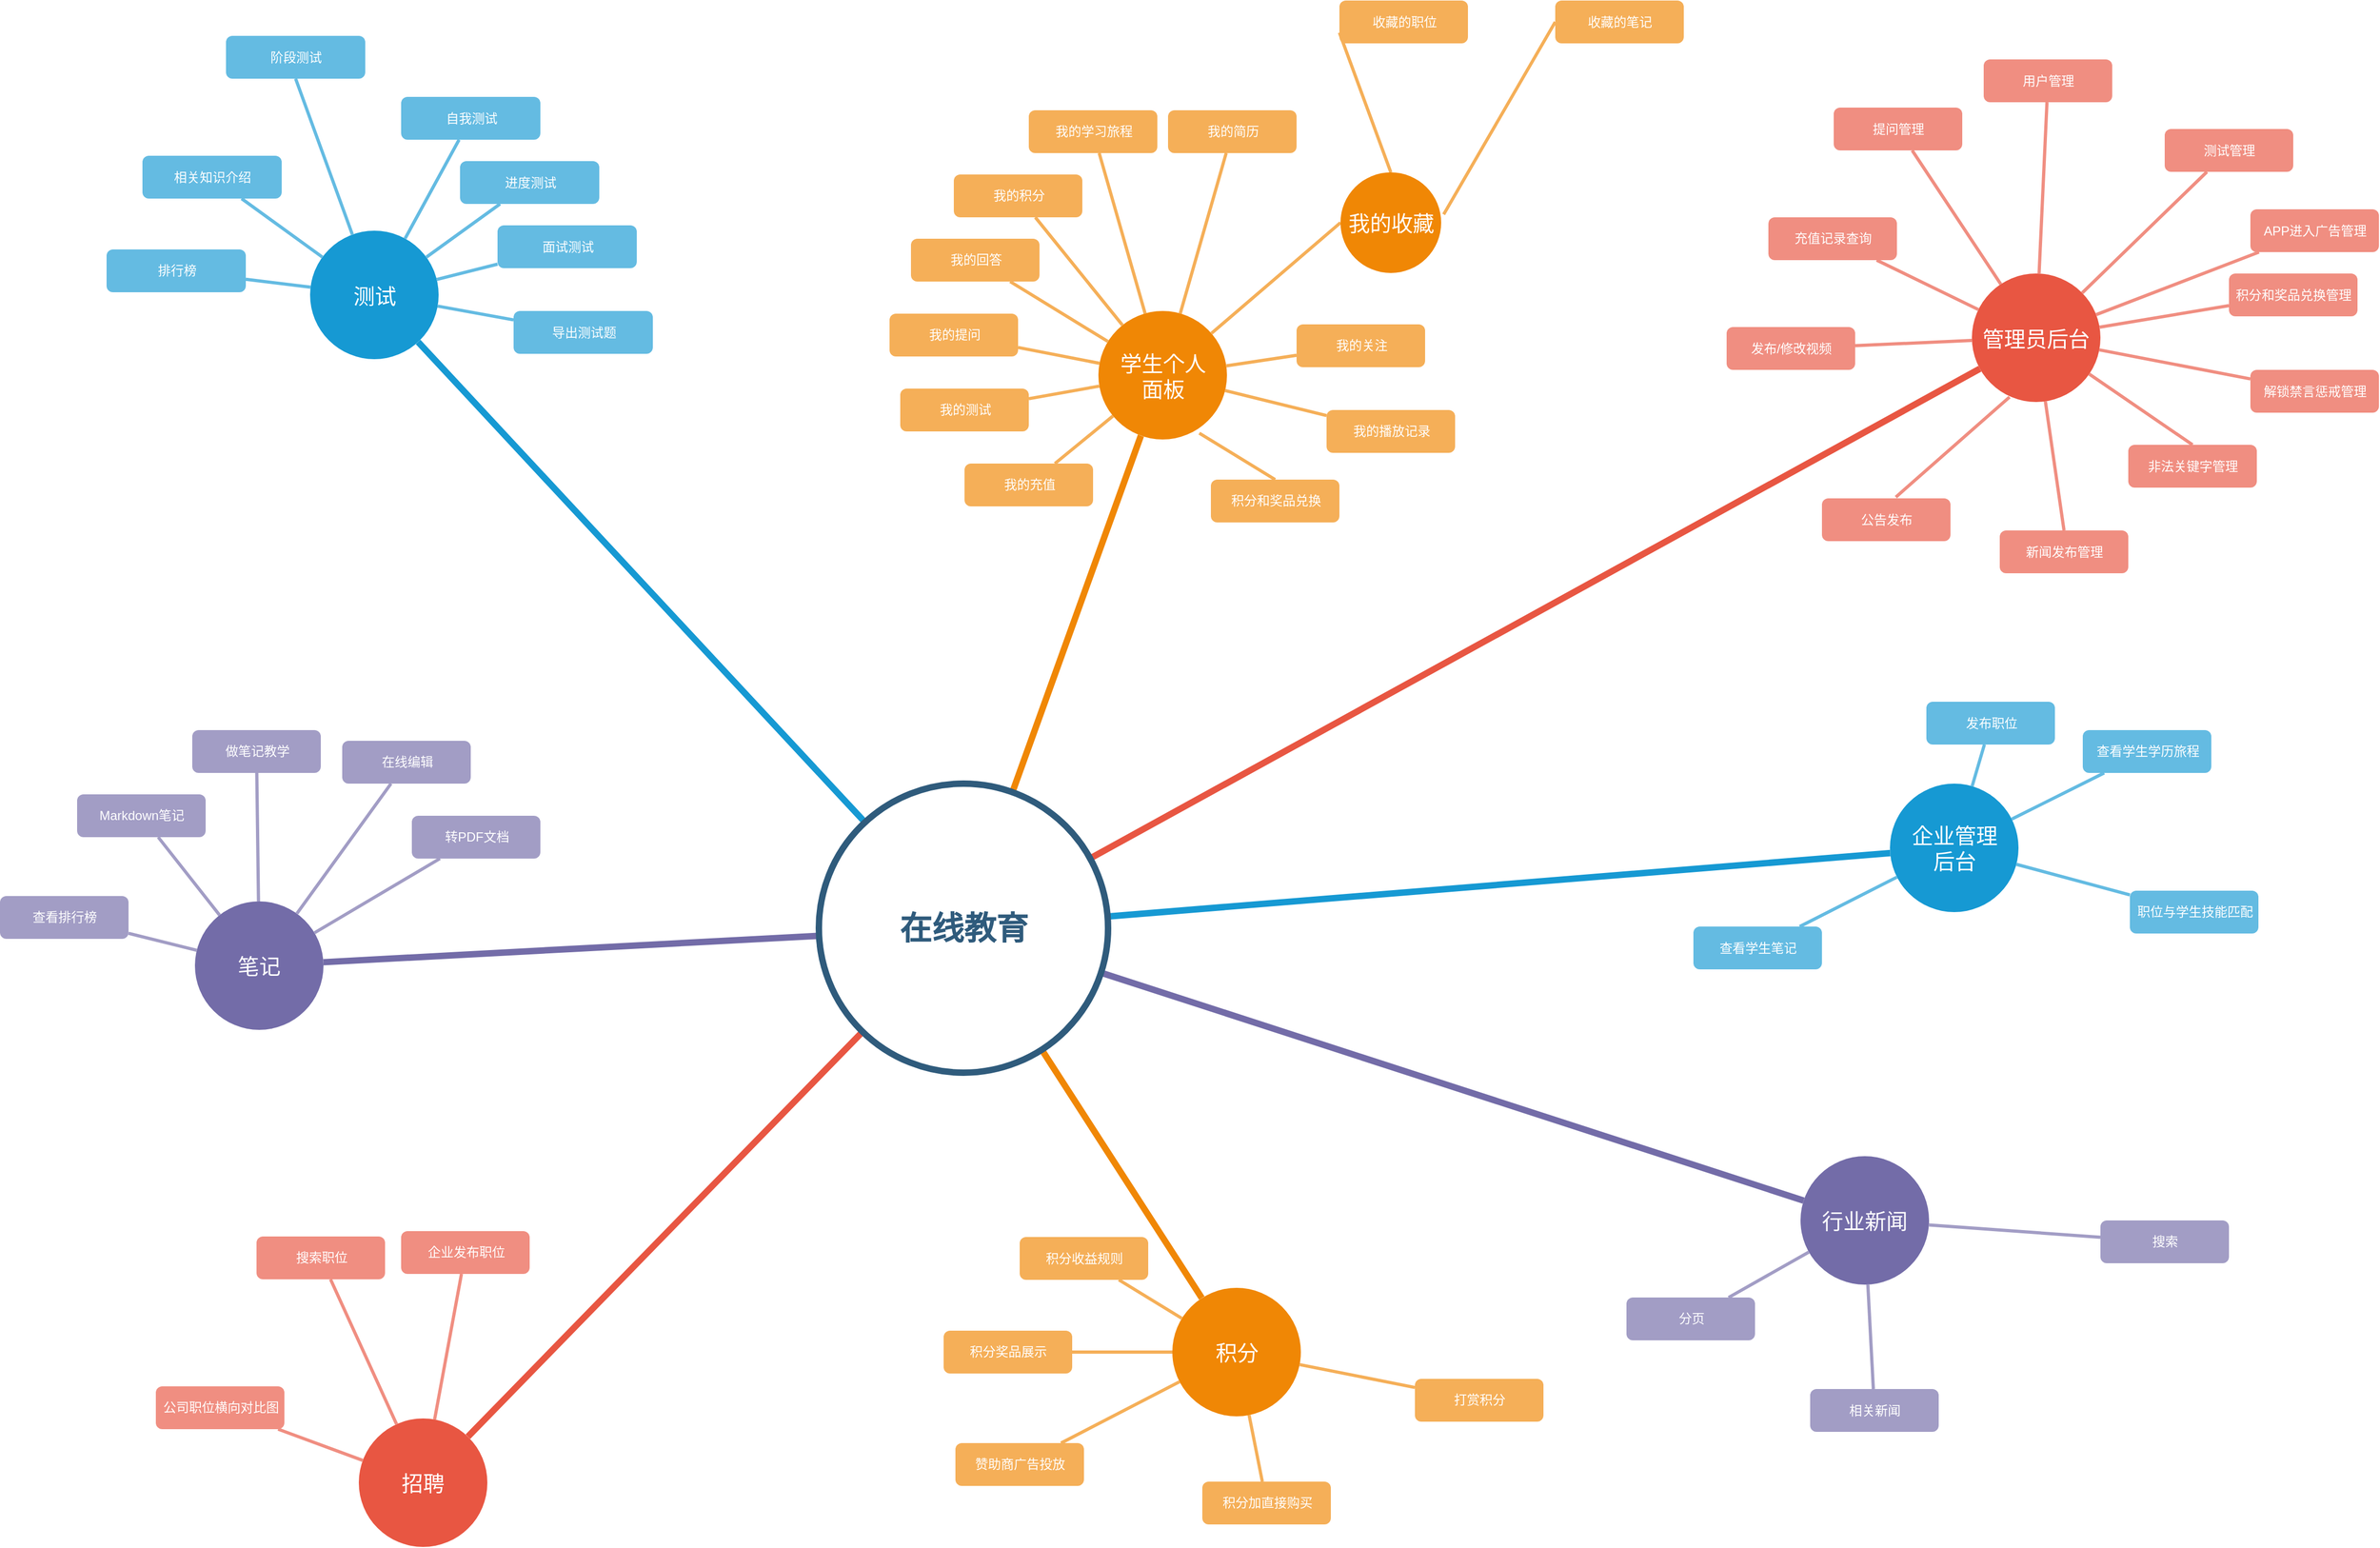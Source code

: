 <mxfile version="12.1.8" type="github" pages="1">
  <diagram id="6a731a19-8d31-9384-78a2-239565b7b9f0" name="Page-1">
    <mxGraphModel dx="2524" dy="2048" grid="1" gridSize="10" guides="1" tooltips="1" connect="1" arrows="1" fold="1" page="1" pageScale="1" pageWidth="1169" pageHeight="827" background="#ffffff" math="0" shadow="0">
      <root>
        <mxCell id="0"/>
        <mxCell id="1" parent="0"/>
        <mxCell id="1350" value="测试" style="ellipse;whiteSpace=wrap;html=1;shadow=0;fontFamily=Helvetica;fontSize=20;fontColor=#FFFFFF;align=center;strokeWidth=3;fillColor=#1699D3;strokeColor=none;" parent="1" vertex="1">
          <mxGeometry x="358.5" y="321.5" width="120" height="120" as="geometry"/>
        </mxCell>
        <mxCell id="1351" value="学生个人&lt;br&gt;面板" style="ellipse;whiteSpace=wrap;html=1;shadow=0;fontFamily=Helvetica;fontSize=20;fontColor=#FFFFFF;align=center;strokeWidth=3;fillColor=#F08705;strokeColor=none;gradientColor=none;" parent="1" vertex="1">
          <mxGeometry x="1094.5" y="396.5" width="120" height="120" as="geometry"/>
        </mxCell>
        <mxCell id="1352" value="管理员后台" style="ellipse;whiteSpace=wrap;html=1;shadow=0;fontFamily=Helvetica;fontSize=20;fontColor=#FFFFFF;align=center;strokeWidth=3;fillColor=#E85642;strokeColor=none;" parent="1" vertex="1">
          <mxGeometry x="1910" y="361.5" width="120" height="120" as="geometry"/>
        </mxCell>
        <mxCell id="1353" value="企业管理&lt;br&gt;后台" style="ellipse;whiteSpace=wrap;html=1;shadow=0;fontFamily=Helvetica;fontSize=20;fontColor=#FFFFFF;align=center;strokeWidth=3;fillColor=#1699D3;strokeColor=none;" parent="1" vertex="1">
          <mxGeometry x="1833.5" y="838" width="120" height="120" as="geometry"/>
        </mxCell>
        <mxCell id="1354" value="行业新闻" style="ellipse;whiteSpace=wrap;html=1;shadow=0;fontFamily=Helvetica;fontSize=20;fontColor=#FFFFFF;align=center;strokeWidth=3;fillColor=#736ca8;strokeColor=none;" parent="1" vertex="1">
          <mxGeometry x="1750" y="1186" width="120" height="120" as="geometry"/>
        </mxCell>
        <mxCell id="1355" value="积分" style="ellipse;whiteSpace=wrap;html=1;shadow=0;fontFamily=Helvetica;fontSize=20;fontColor=#FFFFFF;align=center;strokeWidth=3;fillColor=#F08705;strokeColor=none;" parent="1" vertex="1">
          <mxGeometry x="1163.5" y="1309" width="120" height="120" as="geometry"/>
        </mxCell>
        <mxCell id="1356" value="招聘" style="ellipse;whiteSpace=wrap;html=1;shadow=0;fontFamily=Helvetica;fontSize=20;fontColor=#FFFFFF;align=center;strokeWidth=3;fillColor=#E85642;strokeColor=none;" parent="1" vertex="1">
          <mxGeometry x="404" y="1431" width="120" height="120" as="geometry"/>
        </mxCell>
        <mxCell id="1357" value="我的充值" style="rounded=1;fillColor=#f5af58;strokeColor=none;strokeWidth=3;shadow=0;html=1;fontColor=#FFFFFF;" parent="1" vertex="1">
          <mxGeometry x="969.5" y="539" width="120" height="40" as="geometry"/>
        </mxCell>
        <mxCell id="1359" style="endArrow=none;strokeWidth=6;strokeColor=#1699D3;html=1;" parent="1" source="1515" target="1350" edge="1">
          <mxGeometry relative="1" as="geometry"/>
        </mxCell>
        <mxCell id="1360" style="endArrow=none;strokeWidth=6;strokeColor=#f08705;html=1;" parent="1" source="1515" target="1351" edge="1">
          <mxGeometry relative="1" as="geometry"/>
        </mxCell>
        <mxCell id="1361" style="endArrow=none;strokeWidth=6;strokeColor=#E85642;html=1;" parent="1" source="1515" target="1352" edge="1">
          <mxGeometry relative="1" as="geometry"/>
        </mxCell>
        <mxCell id="1362" style="endArrow=none;strokeWidth=6;strokeColor=#1699D3;html=1;" parent="1" source="1515" target="1353" edge="1">
          <mxGeometry relative="1" as="geometry"/>
        </mxCell>
        <mxCell id="1363" style="endArrow=none;strokeWidth=6;strokeColor=#736CA8;html=1;" parent="1" source="1515" target="1516" edge="1">
          <mxGeometry relative="1" as="geometry"/>
        </mxCell>
        <mxCell id="1364" style="endArrow=none;strokeWidth=6;strokeColor=#736ca8;html=1;" parent="1" source="1515" target="1354" edge="1">
          <mxGeometry relative="1" as="geometry"/>
        </mxCell>
        <mxCell id="1365" value="" style="edgeStyle=none;endArrow=none;strokeWidth=6;strokeColor=#F08705;html=1;" parent="1" source="1515" target="1355" edge="1">
          <mxGeometry x="181" y="226.5" width="100" height="100" as="geometry">
            <mxPoint x="181" y="326.5" as="sourcePoint"/>
            <mxPoint x="281" y="226.5" as="targetPoint"/>
          </mxGeometry>
        </mxCell>
        <mxCell id="1366" value="" style="edgeStyle=none;endArrow=none;strokeWidth=6;strokeColor=#E85642;html=1;" parent="1" source="1515" target="1356" edge="1">
          <mxGeometry x="181" y="226.5" width="100" height="100" as="geometry">
            <mxPoint x="181" y="326.5" as="sourcePoint"/>
            <mxPoint x="281" y="226.5" as="targetPoint"/>
          </mxGeometry>
        </mxCell>
        <mxCell id="1370" value="排行榜" style="rounded=1;fillColor=#64BBE2;strokeColor=none;strokeWidth=3;shadow=0;html=1;fontColor=#FFFFFF;" parent="1" vertex="1">
          <mxGeometry x="168.5" y="339" width="130" height="40" as="geometry"/>
        </mxCell>
        <mxCell id="1371" value="相关知识介绍" style="rounded=1;fillColor=#64BBE2;strokeColor=none;strokeWidth=3;shadow=0;html=1;fontColor=#FFFFFF;" parent="1" vertex="1">
          <mxGeometry x="202" y="251.5" width="130" height="40" as="geometry"/>
        </mxCell>
        <mxCell id="1372" value="阶段测试" style="rounded=1;fillColor=#64BBE2;strokeColor=none;strokeWidth=3;shadow=0;html=1;fontColor=#FFFFFF;" parent="1" vertex="1">
          <mxGeometry x="280" y="139.5" width="130" height="40" as="geometry"/>
        </mxCell>
        <mxCell id="1373" value="自我测试" style="rounded=1;fillColor=#64BBE2;strokeColor=none;strokeWidth=3;shadow=0;html=1;fontColor=#FFFFFF;" parent="1" vertex="1">
          <mxGeometry x="443.5" y="196.5" width="130" height="40" as="geometry"/>
        </mxCell>
        <mxCell id="1374" value="进度测试" style="rounded=1;fillColor=#64BBE2;strokeColor=none;strokeWidth=3;shadow=0;html=1;fontColor=#FFFFFF;" parent="1" vertex="1">
          <mxGeometry x="498.5" y="256.5" width="130" height="40" as="geometry"/>
        </mxCell>
        <mxCell id="1375" value="面试测试" style="rounded=1;fillColor=#64BBE2;strokeColor=none;strokeWidth=3;shadow=0;html=1;fontColor=#FFFFFF;" parent="1" vertex="1">
          <mxGeometry x="533.5" y="316.5" width="130" height="40" as="geometry"/>
        </mxCell>
        <mxCell id="1376" value="导出测试题" style="rounded=1;fillColor=#64BBE2;strokeColor=none;strokeWidth=3;shadow=0;html=1;fontColor=#FFFFFF;" parent="1" vertex="1">
          <mxGeometry x="548.5" y="396.5" width="130" height="40" as="geometry"/>
        </mxCell>
        <mxCell id="1377" value="" style="edgeStyle=none;endArrow=none;strokeWidth=3;strokeColor=#64BBE2;html=1;" parent="1" source="1350" target="1376" edge="1">
          <mxGeometry x="-386.5" y="106.5" width="100" height="100" as="geometry">
            <mxPoint x="-386.5" y="206.5" as="sourcePoint"/>
            <mxPoint x="-286.5" y="106.5" as="targetPoint"/>
          </mxGeometry>
        </mxCell>
        <mxCell id="1382" value="" style="edgeStyle=none;endArrow=none;strokeWidth=3;strokeColor=#64BBE2;html=1;" parent="1" source="1350" target="1370" edge="1">
          <mxGeometry x="-386.5" y="106.5" width="100" height="100" as="geometry">
            <mxPoint x="-386.5" y="206.5" as="sourcePoint"/>
            <mxPoint x="-286.5" y="106.5" as="targetPoint"/>
          </mxGeometry>
        </mxCell>
        <mxCell id="1383" value="" style="edgeStyle=none;endArrow=none;strokeWidth=3;strokeColor=#64BBE2;html=1;" parent="1" source="1350" target="1371" edge="1">
          <mxGeometry x="-386.5" y="106.5" width="100" height="100" as="geometry">
            <mxPoint x="-386.5" y="206.5" as="sourcePoint"/>
            <mxPoint x="-286.5" y="106.5" as="targetPoint"/>
          </mxGeometry>
        </mxCell>
        <mxCell id="1384" value="" style="edgeStyle=none;endArrow=none;strokeWidth=3;strokeColor=#64BBE2;html=1;entryX=0.5;entryY=1;entryDx=0;entryDy=0;" parent="1" source="1350" target="1372" edge="1">
          <mxGeometry x="-386.5" y="106.5" width="100" height="100" as="geometry">
            <mxPoint x="-386.5" y="206.5" as="sourcePoint"/>
            <mxPoint x="339.689" y="176.5" as="targetPoint"/>
          </mxGeometry>
        </mxCell>
        <mxCell id="1385" value="" style="edgeStyle=none;endArrow=none;strokeWidth=3;strokeColor=#64BBE2;html=1;" parent="1" source="1350" target="1373" edge="1">
          <mxGeometry x="-386.5" y="106.5" width="100" height="100" as="geometry">
            <mxPoint x="-386.5" y="206.5" as="sourcePoint"/>
            <mxPoint x="-286.5" y="106.5" as="targetPoint"/>
          </mxGeometry>
        </mxCell>
        <mxCell id="1386" value="" style="edgeStyle=none;endArrow=none;strokeWidth=3;strokeColor=#64BBE2;html=1;" parent="1" source="1350" target="1374" edge="1">
          <mxGeometry x="-386.5" y="106.5" width="100" height="100" as="geometry">
            <mxPoint x="-386.5" y="206.5" as="sourcePoint"/>
            <mxPoint x="-286.5" y="106.5" as="targetPoint"/>
          </mxGeometry>
        </mxCell>
        <mxCell id="1387" value="" style="edgeStyle=none;endArrow=none;strokeWidth=3;strokeColor=#64BBE2;html=1;" parent="1" source="1350" target="1375" edge="1">
          <mxGeometry x="-386.5" y="106.5" width="100" height="100" as="geometry">
            <mxPoint x="-386.5" y="206.5" as="sourcePoint"/>
            <mxPoint x="-286.5" y="106.5" as="targetPoint"/>
          </mxGeometry>
        </mxCell>
        <mxCell id="1388" value="我的测试" style="rounded=1;fillColor=#f5af58;strokeColor=none;strokeWidth=3;shadow=0;html=1;fontColor=#FFFFFF;" parent="1" vertex="1">
          <mxGeometry x="909.5" y="469" width="120" height="40" as="geometry"/>
        </mxCell>
        <mxCell id="1389" value="我的提问" style="rounded=1;fillColor=#f5af58;strokeColor=none;strokeWidth=3;shadow=0;html=1;fontColor=#FFFFFF;" parent="1" vertex="1">
          <mxGeometry x="899.5" y="399" width="120" height="40" as="geometry"/>
        </mxCell>
        <mxCell id="1390" value="我的回答" style="rounded=1;fillColor=#f5af58;strokeColor=none;strokeWidth=3;shadow=0;html=1;fontColor=#FFFFFF;" parent="1" vertex="1">
          <mxGeometry x="919.5" y="329" width="120" height="40" as="geometry"/>
        </mxCell>
        <mxCell id="1391" value="我的积分" style="rounded=1;fillColor=#f5af58;strokeColor=none;strokeWidth=3;shadow=0;html=1;fontColor=#FFFFFF;" parent="1" vertex="1">
          <mxGeometry x="959.5" y="269" width="120" height="40" as="geometry"/>
        </mxCell>
        <mxCell id="1392" value="我的学习旅程" style="rounded=1;fillColor=#f5af58;strokeColor=none;strokeWidth=3;shadow=0;html=1;fontColor=#FFFFFF;" parent="1" vertex="1">
          <mxGeometry x="1029.5" y="209" width="120" height="40" as="geometry"/>
        </mxCell>
        <mxCell id="1393" value="我的简历" style="rounded=1;fillColor=#f5af58;strokeColor=none;strokeWidth=3;shadow=0;html=1;fontColor=#FFFFFF;" parent="1" vertex="1">
          <mxGeometry x="1159.5" y="209" width="120" height="40" as="geometry"/>
        </mxCell>
        <mxCell id="1395" value="我的关注" style="rounded=1;fillColor=#f5af58;strokeColor=none;strokeWidth=3;shadow=0;html=1;fontColor=#FFFFFF;" parent="1" vertex="1">
          <mxGeometry x="1279.5" y="409" width="120" height="40" as="geometry"/>
        </mxCell>
        <mxCell id="1396" value="我的播放记录" style="rounded=1;fillColor=#f5af58;strokeColor=none;strokeWidth=3;shadow=0;html=1;fontColor=#FFFFFF;" parent="1" vertex="1">
          <mxGeometry x="1307.5" y="489" width="120" height="40" as="geometry"/>
        </mxCell>
        <mxCell id="1399" value="" style="edgeStyle=none;endArrow=none;strokeWidth=3;strokeColor=#F5AF58;html=1;" parent="1" source="1351" target="1357" edge="1">
          <mxGeometry x="-0.5" y="149" width="100" height="100" as="geometry">
            <mxPoint x="-0.5" y="249" as="sourcePoint"/>
            <mxPoint x="99.5" y="149" as="targetPoint"/>
          </mxGeometry>
        </mxCell>
        <mxCell id="1400" value="" style="edgeStyle=none;endArrow=none;strokeWidth=3;strokeColor=#F5AF58;html=1;" parent="1" source="1351" target="1388" edge="1">
          <mxGeometry x="-0.5" y="149" width="100" height="100" as="geometry">
            <mxPoint x="-0.5" y="249" as="sourcePoint"/>
            <mxPoint x="99.5" y="149" as="targetPoint"/>
          </mxGeometry>
        </mxCell>
        <mxCell id="1401" value="" style="edgeStyle=none;endArrow=none;strokeWidth=3;strokeColor=#F5AF58;html=1;" parent="1" source="1351" target="1389" edge="1">
          <mxGeometry x="-0.5" y="149" width="100" height="100" as="geometry">
            <mxPoint x="-0.5" y="249" as="sourcePoint"/>
            <mxPoint x="99.5" y="149" as="targetPoint"/>
          </mxGeometry>
        </mxCell>
        <mxCell id="1402" value="" style="edgeStyle=none;endArrow=none;strokeWidth=3;strokeColor=#F5AF58;html=1;" parent="1" source="1351" target="1390" edge="1">
          <mxGeometry x="-0.5" y="149" width="100" height="100" as="geometry">
            <mxPoint x="-0.5" y="249" as="sourcePoint"/>
            <mxPoint x="99.5" y="149" as="targetPoint"/>
          </mxGeometry>
        </mxCell>
        <mxCell id="1403" value="" style="edgeStyle=none;endArrow=none;strokeWidth=3;strokeColor=#F5AF58;html=1;" parent="1" source="1351" target="1391" edge="1">
          <mxGeometry x="-0.5" y="149" width="100" height="100" as="geometry">
            <mxPoint x="-0.5" y="249" as="sourcePoint"/>
            <mxPoint x="99.5" y="149" as="targetPoint"/>
          </mxGeometry>
        </mxCell>
        <mxCell id="1404" value="" style="edgeStyle=none;endArrow=none;strokeWidth=3;strokeColor=#F5AF58;html=1;" parent="1" source="1351" target="1392" edge="1">
          <mxGeometry x="-0.5" y="149" width="100" height="100" as="geometry">
            <mxPoint x="-0.5" y="249" as="sourcePoint"/>
            <mxPoint x="99.5" y="149" as="targetPoint"/>
          </mxGeometry>
        </mxCell>
        <mxCell id="1405" value="" style="edgeStyle=none;endArrow=none;strokeWidth=3;strokeColor=#F5AF58;html=1;" parent="1" source="1351" target="1393" edge="1">
          <mxGeometry x="-0.5" y="149" width="100" height="100" as="geometry">
            <mxPoint x="-0.5" y="249" as="sourcePoint"/>
            <mxPoint x="99.5" y="149" as="targetPoint"/>
          </mxGeometry>
        </mxCell>
        <mxCell id="1406" value="" style="edgeStyle=none;endArrow=none;strokeWidth=3;strokeColor=#F5AF58;html=1;entryX=0;entryY=0.5;entryDx=0;entryDy=0;" parent="1" source="1351" target="_AoqAwSx505wwbxLwA1B-1558" edge="1">
          <mxGeometry x="-0.5" y="149" width="100" height="100" as="geometry">
            <mxPoint x="-0.5" y="249" as="sourcePoint"/>
            <mxPoint x="1270.929" y="309" as="targetPoint"/>
          </mxGeometry>
        </mxCell>
        <mxCell id="1407" value="" style="edgeStyle=none;endArrow=none;strokeWidth=3;strokeColor=#F5AF58;html=1;" parent="1" source="1351" target="1395" edge="1">
          <mxGeometry x="-0.5" y="149" width="100" height="100" as="geometry">
            <mxPoint x="-0.5" y="249" as="sourcePoint"/>
            <mxPoint x="99.5" y="149" as="targetPoint"/>
          </mxGeometry>
        </mxCell>
        <mxCell id="1408" value="" style="edgeStyle=none;endArrow=none;strokeWidth=3;strokeColor=#F5AF58;html=1;" parent="1" source="1351" target="1396" edge="1">
          <mxGeometry x="-0.5" y="149" width="100" height="100" as="geometry">
            <mxPoint x="-0.5" y="249" as="sourcePoint"/>
            <mxPoint x="99.5" y="149" as="targetPoint"/>
          </mxGeometry>
        </mxCell>
        <mxCell id="1413" value="发布/修改视频" style="rounded=1;fillColor=#f08e81;strokeColor=none;strokeWidth=3;shadow=0;html=1;fontColor=#FFFFFF;" parent="1" vertex="1">
          <mxGeometry x="1681" y="411.5" width="120" height="40" as="geometry"/>
        </mxCell>
        <mxCell id="1414" value="充值记录查询" style="rounded=1;fillColor=#f08e81;strokeColor=none;strokeWidth=3;shadow=0;html=1;fontColor=#FFFFFF;" parent="1" vertex="1">
          <mxGeometry x="1720" y="309" width="120" height="40" as="geometry"/>
        </mxCell>
        <mxCell id="1415" value="提问管理" style="rounded=1;fillColor=#f08e81;strokeColor=none;strokeWidth=3;shadow=0;html=1;fontColor=#FFFFFF;" parent="1" vertex="1">
          <mxGeometry x="1781" y="206.5" width="120" height="40" as="geometry"/>
        </mxCell>
        <mxCell id="1416" value="用户管理" style="rounded=1;fillColor=#f08e81;strokeColor=none;strokeWidth=3;shadow=0;html=1;fontColor=#FFFFFF;" parent="1" vertex="1">
          <mxGeometry x="1921" y="161.5" width="120" height="40" as="geometry"/>
        </mxCell>
        <mxCell id="1417" value="测试管理" style="rounded=1;fillColor=#f08e81;strokeColor=none;strokeWidth=3;shadow=0;html=1;fontColor=#FFFFFF;" parent="1" vertex="1">
          <mxGeometry x="2090" y="226.5" width="120" height="40" as="geometry"/>
        </mxCell>
        <mxCell id="1424" value="" style="edgeStyle=none;endArrow=none;strokeWidth=3;strokeColor=#F08E81;html=1;" parent="1" source="1352" target="1413" edge="1">
          <mxGeometry x="243.5" y="48.5" width="100" height="100" as="geometry">
            <mxPoint x="243.5" y="148.5" as="sourcePoint"/>
            <mxPoint x="343.5" y="48.5" as="targetPoint"/>
          </mxGeometry>
        </mxCell>
        <mxCell id="1425" value="" style="edgeStyle=none;endArrow=none;strokeWidth=3;strokeColor=#F08E81;html=1;" parent="1" source="1352" target="1414" edge="1">
          <mxGeometry x="243.5" y="48.5" width="100" height="100" as="geometry">
            <mxPoint x="243.5" y="148.5" as="sourcePoint"/>
            <mxPoint x="343.5" y="48.5" as="targetPoint"/>
          </mxGeometry>
        </mxCell>
        <mxCell id="1426" value="" style="edgeStyle=none;endArrow=none;strokeWidth=3;strokeColor=#F08E81;html=1;" parent="1" source="1352" target="1415" edge="1">
          <mxGeometry x="243.5" y="48.5" width="100" height="100" as="geometry">
            <mxPoint x="243.5" y="148.5" as="sourcePoint"/>
            <mxPoint x="343.5" y="48.5" as="targetPoint"/>
          </mxGeometry>
        </mxCell>
        <mxCell id="1427" value="" style="edgeStyle=none;endArrow=none;strokeWidth=3;strokeColor=#F08E81;html=1;" parent="1" source="1352" target="1416" edge="1">
          <mxGeometry x="243.5" y="48.5" width="100" height="100" as="geometry">
            <mxPoint x="243.5" y="148.5" as="sourcePoint"/>
            <mxPoint x="343.5" y="48.5" as="targetPoint"/>
          </mxGeometry>
        </mxCell>
        <mxCell id="1428" value="" style="edgeStyle=none;endArrow=none;strokeWidth=3;strokeColor=#F08E81;html=1;" parent="1" source="1352" target="1417" edge="1">
          <mxGeometry x="243.5" y="48.5" width="100" height="100" as="geometry">
            <mxPoint x="243.5" y="148.5" as="sourcePoint"/>
            <mxPoint x="343.5" y="48.5" as="targetPoint"/>
          </mxGeometry>
        </mxCell>
        <mxCell id="1435" value="查看学生笔记" style="rounded=1;fillColor=#64BBE2;strokeColor=none;strokeWidth=3;shadow=0;html=1;fontColor=#FFFFFF;" parent="1" vertex="1">
          <mxGeometry x="1650" y="971.5" width="120" height="40" as="geometry"/>
        </mxCell>
        <mxCell id="1436" value="发布职位" style="rounded=1;fillColor=#64BBE2;strokeColor=none;strokeWidth=3;shadow=0;html=1;fontColor=#FFFFFF;" parent="1" vertex="1">
          <mxGeometry x="1867.5" y="761.5" width="120" height="40" as="geometry"/>
        </mxCell>
        <mxCell id="1437" value="查看学生学历旅程" style="rounded=1;fillColor=#64BBE2;strokeColor=none;strokeWidth=3;shadow=0;html=1;fontColor=#FFFFFF;" parent="1" vertex="1">
          <mxGeometry x="2013.5" y="788" width="120" height="40" as="geometry"/>
        </mxCell>
        <mxCell id="1438" value="职位与学生技能匹配" style="rounded=1;fillColor=#64BBE2;strokeColor=none;strokeWidth=3;shadow=0;html=1;fontColor=#FFFFFF;" parent="1" vertex="1">
          <mxGeometry x="2057.5" y="938" width="120" height="40" as="geometry"/>
        </mxCell>
        <mxCell id="1446" value="" style="edgeStyle=none;endArrow=none;strokeWidth=3;strokeColor=#64BBE2;html=1;" parent="1" source="1353" target="1435" edge="1">
          <mxGeometry x="-126.5" y="228" width="100" height="100" as="geometry">
            <mxPoint x="-126.5" y="328" as="sourcePoint"/>
            <mxPoint x="-26.5" y="228" as="targetPoint"/>
          </mxGeometry>
        </mxCell>
        <mxCell id="1447" value="" style="edgeStyle=none;endArrow=none;strokeWidth=3;strokeColor=#64BBE2;html=1;" parent="1" source="1353" target="1436" edge="1">
          <mxGeometry x="-126.5" y="228" width="100" height="100" as="geometry">
            <mxPoint x="-126.5" y="328" as="sourcePoint"/>
            <mxPoint x="-26.5" y="228" as="targetPoint"/>
          </mxGeometry>
        </mxCell>
        <mxCell id="1448" value="" style="edgeStyle=none;endArrow=none;strokeWidth=3;strokeColor=#64BBE2;html=1;" parent="1" source="1353" target="1437" edge="1">
          <mxGeometry x="-126.5" y="228" width="100" height="100" as="geometry">
            <mxPoint x="-126.5" y="328" as="sourcePoint"/>
            <mxPoint x="-26.5" y="228" as="targetPoint"/>
          </mxGeometry>
        </mxCell>
        <mxCell id="1449" value="" style="edgeStyle=none;endArrow=none;strokeWidth=3;strokeColor=#64BBE2;html=1;" parent="1" source="1353" target="1438" edge="1">
          <mxGeometry x="-126.5" y="228" width="100" height="100" as="geometry">
            <mxPoint x="-126.5" y="328" as="sourcePoint"/>
            <mxPoint x="-26.5" y="228" as="targetPoint"/>
          </mxGeometry>
        </mxCell>
        <mxCell id="1459" value="搜索" style="rounded=1;fillColor=#a29dc5;strokeColor=none;strokeWidth=3;shadow=0;html=1;fontColor=#FFFFFF;" parent="1" vertex="1">
          <mxGeometry x="2030" y="1246" width="120" height="40" as="geometry"/>
        </mxCell>
        <mxCell id="1461" value="相关新闻" style="rounded=1;fillColor=#a29dc5;strokeColor=none;strokeWidth=3;shadow=0;html=1;fontColor=#FFFFFF;" parent="1" vertex="1">
          <mxGeometry x="1759" y="1403.5" width="120" height="40" as="geometry"/>
        </mxCell>
        <mxCell id="1464" value="" style="edgeStyle=none;endArrow=none;strokeWidth=3;strokeColor=#A29DC5;html=1;" parent="1" source="1354" target="1461" edge="1">
          <mxGeometry x="480" y="28.5" width="100" height="100" as="geometry">
            <mxPoint x="480" y="128.5" as="sourcePoint"/>
            <mxPoint x="580" y="28.5" as="targetPoint"/>
          </mxGeometry>
        </mxCell>
        <mxCell id="1473" value="打赏积分" style="rounded=1;fillColor=#f5af58;strokeColor=none;strokeWidth=3;shadow=0;html=1;fontColor=#FFFFFF;" parent="1" vertex="1">
          <mxGeometry x="1390" y="1394" width="120" height="40" as="geometry"/>
        </mxCell>
        <mxCell id="1474" value="积分加直接购买" style="rounded=1;fillColor=#f5af58;strokeColor=none;strokeWidth=3;shadow=0;html=1;fontColor=#FFFFFF;" parent="1" vertex="1">
          <mxGeometry x="1191.5" y="1490" width="120" height="40" as="geometry"/>
        </mxCell>
        <mxCell id="1475" value="赞助商广告投放" style="rounded=1;fillColor=#f5af58;strokeColor=none;strokeWidth=3;shadow=0;html=1;fontColor=#FFFFFF;" parent="1" vertex="1">
          <mxGeometry x="961" y="1454" width="120" height="40" as="geometry"/>
        </mxCell>
        <mxCell id="1476" value="积分奖品展示" style="rounded=1;fillColor=#f5af58;strokeColor=none;strokeWidth=3;shadow=0;html=1;fontColor=#FFFFFF;" parent="1" vertex="1">
          <mxGeometry x="950" y="1349" width="120" height="40" as="geometry"/>
        </mxCell>
        <mxCell id="1477" value="积分收益规则" style="rounded=1;fillColor=#f5af58;strokeColor=none;strokeWidth=3;shadow=0;html=1;fontColor=#FFFFFF;" parent="1" vertex="1">
          <mxGeometry x="1021" y="1261.5" width="120" height="40" as="geometry"/>
        </mxCell>
        <mxCell id="1485" value="" style="edgeStyle=none;endArrow=none;strokeWidth=3;strokeColor=#F5AF58;html=1;" parent="1" source="1355" target="1473" edge="1">
          <mxGeometry x="243.5" y="39" width="100" height="100" as="geometry">
            <mxPoint x="243.5" y="139" as="sourcePoint"/>
            <mxPoint x="343.5" y="39" as="targetPoint"/>
          </mxGeometry>
        </mxCell>
        <mxCell id="1486" value="" style="edgeStyle=none;endArrow=none;strokeWidth=3;strokeColor=#F5AF58;html=1;" parent="1" source="1355" target="1474" edge="1">
          <mxGeometry x="243.5" y="39" width="100" height="100" as="geometry">
            <mxPoint x="243.5" y="139" as="sourcePoint"/>
            <mxPoint x="343.5" y="39" as="targetPoint"/>
          </mxGeometry>
        </mxCell>
        <mxCell id="1487" value="" style="edgeStyle=none;endArrow=none;strokeWidth=3;strokeColor=#F5AF58;html=1;" parent="1" source="1355" target="1475" edge="1">
          <mxGeometry x="243.5" y="39" width="100" height="100" as="geometry">
            <mxPoint x="243.5" y="139" as="sourcePoint"/>
            <mxPoint x="343.5" y="39" as="targetPoint"/>
          </mxGeometry>
        </mxCell>
        <mxCell id="1488" value="" style="edgeStyle=none;endArrow=none;strokeWidth=3;strokeColor=#F5AF58;html=1;" parent="1" source="1355" target="1476" edge="1">
          <mxGeometry x="243.5" y="39" width="100" height="100" as="geometry">
            <mxPoint x="243.5" y="139" as="sourcePoint"/>
            <mxPoint x="343.5" y="39" as="targetPoint"/>
          </mxGeometry>
        </mxCell>
        <mxCell id="1489" value="" style="edgeStyle=none;endArrow=none;strokeWidth=3;strokeColor=#F5AF58;html=1;" parent="1" source="1355" target="1477" edge="1">
          <mxGeometry x="243.5" y="39" width="100" height="100" as="geometry">
            <mxPoint x="243.5" y="139" as="sourcePoint"/>
            <mxPoint x="343.5" y="39" as="targetPoint"/>
          </mxGeometry>
        </mxCell>
        <mxCell id="1490" value="企业发布职位" style="rounded=1;fillColor=#f08e81;strokeColor=none;strokeWidth=3;shadow=0;html=1;fontColor=#FFFFFF;" parent="1" vertex="1">
          <mxGeometry x="443.5" y="1256" width="120" height="40" as="geometry"/>
        </mxCell>
        <mxCell id="1491" value="搜索职位" style="rounded=1;fillColor=#f08e81;strokeColor=none;strokeWidth=3;shadow=0;html=1;fontColor=#FFFFFF;" parent="1" vertex="1">
          <mxGeometry x="308.5" y="1261" width="120" height="40" as="geometry"/>
        </mxCell>
        <mxCell id="1492" value="公司职位横向对比图" style="rounded=1;fillColor=#f08e81;strokeColor=none;strokeWidth=3;shadow=0;html=1;fontColor=#FFFFFF;" parent="1" vertex="1">
          <mxGeometry x="214.5" y="1401" width="120" height="40" as="geometry"/>
        </mxCell>
        <mxCell id="1503" value="" style="edgeStyle=none;endArrow=none;strokeWidth=3;strokeColor=#F08E81;html=1;" parent="1" source="1356" target="1490" edge="1">
          <mxGeometry x="8.5" y="301" width="100" height="100" as="geometry">
            <mxPoint x="8.5" y="401" as="sourcePoint"/>
            <mxPoint x="108.5" y="301" as="targetPoint"/>
          </mxGeometry>
        </mxCell>
        <mxCell id="1504" value="" style="edgeStyle=none;endArrow=none;strokeWidth=3;strokeColor=#F08E81;html=1;" parent="1" source="1356" target="1491" edge="1">
          <mxGeometry x="8.5" y="301" width="100" height="100" as="geometry">
            <mxPoint x="8.5" y="401" as="sourcePoint"/>
            <mxPoint x="108.5" y="301" as="targetPoint"/>
          </mxGeometry>
        </mxCell>
        <mxCell id="1505" value="" style="edgeStyle=none;endArrow=none;strokeWidth=3;strokeColor=#F08E81;html=1;" parent="1" source="1356" target="1492" edge="1">
          <mxGeometry x="8.5" y="301" width="100" height="100" as="geometry">
            <mxPoint x="8.5" y="401" as="sourcePoint"/>
            <mxPoint x="108.5" y="301" as="targetPoint"/>
          </mxGeometry>
        </mxCell>
        <mxCell id="1514" style="edgeStyle=orthogonalEdgeStyle;rounded=0;html=1;exitX=0.75;exitY=0;entryX=0.75;entryY=0;startArrow=none;startFill=0;endArrow=block;endFill=1;jettySize=auto;orthogonalLoop=1;strokeColor=#12aab5;strokeWidth=6;fontSize=20;fontColor=#2F5B7C;" parent="1" source="1414" target="1414" edge="1">
          <mxGeometry relative="1" as="geometry"/>
        </mxCell>
        <mxCell id="1515" value="在线教育" style="ellipse;whiteSpace=wrap;html=1;shadow=0;fontFamily=Helvetica;fontSize=30;fontColor=#2F5B7C;align=center;strokeColor=#2F5B7C;strokeWidth=6;fillColor=#FFFFFF;fontStyle=1;gradientColor=none;" parent="1" vertex="1">
          <mxGeometry x="833.5" y="838" width="270" height="270" as="geometry"/>
        </mxCell>
        <mxCell id="1516" value="笔记" style="ellipse;whiteSpace=wrap;html=1;shadow=0;fontFamily=Helvetica;fontSize=20;fontColor=#FFFFFF;align=center;strokeWidth=3;fillColor=#736ca8;strokeColor=none;" parent="1" vertex="1">
          <mxGeometry x="251" y="948" width="120" height="120" as="geometry"/>
        </mxCell>
        <mxCell id="1517" value="Markdown笔记" style="rounded=1;fillColor=#a29dc5;strokeColor=none;strokeWidth=3;shadow=0;html=1;fontColor=#FFFFFF;" parent="1" vertex="1">
          <mxGeometry x="141" y="848" width="120" height="40" as="geometry"/>
        </mxCell>
        <mxCell id="1518" value="做笔记教学" style="rounded=1;fillColor=#a29dc5;strokeColor=none;strokeWidth=3;shadow=0;html=1;fontColor=#FFFFFF;" parent="1" vertex="1">
          <mxGeometry x="248.5" y="788" width="120" height="40" as="geometry"/>
        </mxCell>
        <mxCell id="1519" value="在线编辑" style="rounded=1;fillColor=#a29dc5;strokeColor=none;strokeWidth=3;shadow=0;html=1;fontColor=#FFFFFF;" parent="1" vertex="1">
          <mxGeometry x="388.5" y="798" width="120" height="40" as="geometry"/>
        </mxCell>
        <mxCell id="1520" value="转PDF文档" style="rounded=1;fillColor=#a29dc5;strokeColor=none;strokeWidth=3;shadow=0;html=1;fontColor=#FFFFFF;" parent="1" vertex="1">
          <mxGeometry x="453.5" y="868" width="120" height="40" as="geometry"/>
        </mxCell>
        <mxCell id="1521" value="查看排行榜" style="rounded=1;fillColor=#a29dc5;strokeColor=none;strokeWidth=3;shadow=0;html=1;fontColor=#FFFFFF;" parent="1" vertex="1">
          <mxGeometry x="69" y="943" width="120" height="40" as="geometry"/>
        </mxCell>
        <mxCell id="1528" value="" style="edgeStyle=none;endArrow=none;strokeWidth=3;strokeColor=#A29DC5;html=1;" parent="1" source="1516" target="1517" edge="1">
          <mxGeometry x="-1559" y="-77" width="100" height="100" as="geometry">
            <mxPoint x="-1559" y="23" as="sourcePoint"/>
            <mxPoint x="-1459" y="-77" as="targetPoint"/>
          </mxGeometry>
        </mxCell>
        <mxCell id="1530" value="" style="edgeStyle=none;endArrow=none;strokeWidth=3;strokeColor=#A29DC5;html=1;" parent="1" source="1516" target="1518" edge="1">
          <mxGeometry x="-1559" y="-77" width="100" height="100" as="geometry">
            <mxPoint x="-1559" y="23" as="sourcePoint"/>
            <mxPoint x="-1459" y="-77" as="targetPoint"/>
          </mxGeometry>
        </mxCell>
        <mxCell id="1531" value="" style="edgeStyle=none;endArrow=none;strokeWidth=3;strokeColor=#A29DC5;html=1;" parent="1" source="1516" target="1519" edge="1">
          <mxGeometry x="-1559" y="-77" width="100" height="100" as="geometry">
            <mxPoint x="-1559" y="23" as="sourcePoint"/>
            <mxPoint x="-1459" y="-77" as="targetPoint"/>
          </mxGeometry>
        </mxCell>
        <mxCell id="1532" value="" style="edgeStyle=none;endArrow=none;strokeWidth=3;strokeColor=#A29DC5;html=1;" parent="1" source="1516" target="1520" edge="1">
          <mxGeometry x="-1559" y="-77" width="100" height="100" as="geometry">
            <mxPoint x="-1559" y="23" as="sourcePoint"/>
            <mxPoint x="-1459" y="-77" as="targetPoint"/>
          </mxGeometry>
        </mxCell>
        <mxCell id="1533" value="" style="edgeStyle=none;endArrow=none;strokeWidth=3;strokeColor=#A29DC5;html=1;" parent="1" source="1516" target="1521" edge="1">
          <mxGeometry x="-1559" y="-77" width="100" height="100" as="geometry">
            <mxPoint x="-1559" y="23" as="sourcePoint"/>
            <mxPoint x="-1459" y="-77" as="targetPoint"/>
          </mxGeometry>
        </mxCell>
        <mxCell id="1541" value="" style="edgeStyle=none;endArrow=none;strokeWidth=3;strokeColor=#A29DC5;html=1;" parent="1" source="1354" target="1459" edge="1">
          <mxGeometry x="-945" y="-276.5" width="100" height="100" as="geometry">
            <mxPoint x="-945" y="-176.5" as="sourcePoint"/>
            <mxPoint x="-845" y="-276.5" as="targetPoint"/>
          </mxGeometry>
        </mxCell>
        <mxCell id="1542" style="edgeStyle=none;rounded=0;html=1;exitX=0.5;exitY=1;endArrow=none;endFill=0;jettySize=auto;orthogonalLoop=1;strokeColor=#736CA8;strokeWidth=2;fillColor=#64bbe2;fontSize=20;fontColor=#23445D;" parent="1" edge="1">
          <mxGeometry relative="1" as="geometry">
            <mxPoint x="76" y="998" as="sourcePoint"/>
            <mxPoint x="76" y="998" as="targetPoint"/>
          </mxGeometry>
        </mxCell>
        <mxCell id="_AoqAwSx505wwbxLwA1B-1542" value="收藏的职位" style="rounded=1;fillColor=#f5af58;strokeColor=none;strokeWidth=3;shadow=0;html=1;fontColor=#FFFFFF;" vertex="1" parent="1">
          <mxGeometry x="1319.5" y="106.5" width="120" height="40" as="geometry"/>
        </mxCell>
        <mxCell id="_AoqAwSx505wwbxLwA1B-1543" value="" style="edgeStyle=none;endArrow=none;strokeWidth=3;strokeColor=#F5AF58;html=1;entryX=0;entryY=0.75;entryDx=0;entryDy=0;exitX=0.5;exitY=0;exitDx=0;exitDy=0;" edge="1" parent="1" source="_AoqAwSx505wwbxLwA1B-1558" target="_AoqAwSx505wwbxLwA1B-1542">
          <mxGeometry x="13.5" y="31.5" width="100" height="100" as="geometry">
            <mxPoint x="1293.5" y="141.5" as="sourcePoint"/>
            <mxPoint x="1308.5" y="304.577" as="targetPoint"/>
          </mxGeometry>
        </mxCell>
        <mxCell id="_AoqAwSx505wwbxLwA1B-1544" value="收藏的笔记" style="rounded=1;fillColor=#f5af58;strokeColor=none;strokeWidth=3;shadow=0;html=1;fontColor=#FFFFFF;" vertex="1" parent="1">
          <mxGeometry x="1521" y="106.5" width="120" height="40" as="geometry"/>
        </mxCell>
        <mxCell id="_AoqAwSx505wwbxLwA1B-1545" value="" style="edgeStyle=none;endArrow=none;strokeWidth=3;strokeColor=#F5AF58;html=1;entryX=0;entryY=0.5;entryDx=0;entryDy=0;exitX=1.025;exitY=0.418;exitDx=0;exitDy=0;exitPerimeter=0;" edge="1" parent="1" source="_AoqAwSx505wwbxLwA1B-1558" target="_AoqAwSx505wwbxLwA1B-1544">
          <mxGeometry x="23.5" y="41.5" width="100" height="100" as="geometry">
            <mxPoint x="1353.5" y="151.5" as="sourcePoint"/>
            <mxPoint x="1413.5" y="81.5" as="targetPoint"/>
          </mxGeometry>
        </mxCell>
        <mxCell id="_AoqAwSx505wwbxLwA1B-1558" value="我的收藏" style="ellipse;whiteSpace=wrap;html=1;shadow=0;fontFamily=Helvetica;fontSize=20;fontColor=#FFFFFF;align=center;strokeWidth=3;fillColor=#F08705;strokeColor=none;gradientColor=none;" vertex="1" parent="1">
          <mxGeometry x="1320.5" y="267" width="94" height="94" as="geometry"/>
        </mxCell>
        <mxCell id="_AoqAwSx505wwbxLwA1B-1559" value="积分和奖品兑换" style="rounded=1;fillColor=#f5af58;strokeColor=none;strokeWidth=3;shadow=0;html=1;fontColor=#FFFFFF;" vertex="1" parent="1">
          <mxGeometry x="1199.5" y="554" width="120" height="40" as="geometry"/>
        </mxCell>
        <mxCell id="_AoqAwSx505wwbxLwA1B-1560" value="" style="edgeStyle=none;endArrow=none;strokeWidth=3;strokeColor=#F5AF58;html=1;entryX=0.5;entryY=0;entryDx=0;entryDy=0;exitX=0.785;exitY=0.951;exitDx=0;exitDy=0;exitPerimeter=0;" edge="1" parent="1" source="1351" target="_AoqAwSx505wwbxLwA1B-1559">
          <mxGeometry x="9.5" y="159" width="100" height="100" as="geometry">
            <mxPoint x="1225.501" y="460.539" as="sourcePoint"/>
            <mxPoint x="1325.5" y="499" as="targetPoint"/>
          </mxGeometry>
        </mxCell>
        <mxCell id="_AoqAwSx505wwbxLwA1B-1561" value="积分和奖品兑换管理" style="rounded=1;fillColor=#f08e81;strokeColor=none;strokeWidth=3;shadow=0;html=1;fontColor=#FFFFFF;" vertex="1" parent="1">
          <mxGeometry x="2150" y="361.5" width="120" height="40" as="geometry"/>
        </mxCell>
        <mxCell id="_AoqAwSx505wwbxLwA1B-1564" value="" style="edgeStyle=none;endArrow=none;strokeWidth=3;strokeColor=#F08E81;html=1;exitX=0;exitY=0.75;exitDx=0;exitDy=0;" edge="1" parent="1" source="_AoqAwSx505wwbxLwA1B-1561" target="1352">
          <mxGeometry x="253.5" y="58.5" width="100" height="100" as="geometry">
            <mxPoint x="1933.376" y="401.306" as="sourcePoint"/>
            <mxPoint x="1836.163" y="359" as="targetPoint"/>
          </mxGeometry>
        </mxCell>
        <mxCell id="_AoqAwSx505wwbxLwA1B-1568" value="新闻发布管理" style="rounded=1;fillColor=#F08E81;strokeColor=none;strokeWidth=3;shadow=0;html=1;fontColor=#FFFFFF;" vertex="1" parent="1">
          <mxGeometry x="1936" y="601.5" width="120" height="40" as="geometry"/>
        </mxCell>
        <mxCell id="_AoqAwSx505wwbxLwA1B-1570" value="非法关键字管理" style="rounded=1;fillColor=#F08E81;strokeColor=none;strokeWidth=3;shadow=0;html=1;fontColor=#FFFFFF;" vertex="1" parent="1">
          <mxGeometry x="2056" y="521.5" width="120" height="40" as="geometry"/>
        </mxCell>
        <mxCell id="_AoqAwSx505wwbxLwA1B-1572" value="分页" style="rounded=1;fillColor=#a29dc5;strokeColor=none;strokeWidth=3;shadow=0;html=1;fontColor=#FFFFFF;" vertex="1" parent="1">
          <mxGeometry x="1587.5" y="1318" width="120" height="40" as="geometry"/>
        </mxCell>
        <mxCell id="_AoqAwSx505wwbxLwA1B-1573" value="" style="edgeStyle=none;endArrow=none;strokeWidth=3;strokeColor=#A29DC5;html=1;" edge="1" parent="1" source="_AoqAwSx505wwbxLwA1B-1572" target="1354">
          <mxGeometry x="490" y="38.5" width="100" height="100" as="geometry">
            <mxPoint x="1836.077" y="1308.429" as="sourcePoint"/>
            <mxPoint x="1830.081" y="1413.5" as="targetPoint"/>
          </mxGeometry>
        </mxCell>
        <mxCell id="_AoqAwSx505wwbxLwA1B-1574" value="公告发布" style="rounded=1;fillColor=#F08E81;strokeColor=none;strokeWidth=3;shadow=0;html=1;fontColor=#FFFFFF;" vertex="1" parent="1">
          <mxGeometry x="1770" y="571.5" width="120" height="40" as="geometry"/>
        </mxCell>
        <mxCell id="_AoqAwSx505wwbxLwA1B-1576" value="APP进入广告管理" style="rounded=1;fillColor=#F08E81;strokeColor=none;strokeWidth=3;shadow=0;html=1;fontColor=#FFFFFF;" vertex="1" parent="1">
          <mxGeometry x="2170" y="301.5" width="120" height="40" as="geometry"/>
        </mxCell>
        <mxCell id="_AoqAwSx505wwbxLwA1B-1578" value="解锁禁言惩戒管理" style="rounded=1;fillColor=#F08E81;strokeColor=none;strokeWidth=3;shadow=0;html=1;fontColor=#FFFFFF;" vertex="1" parent="1">
          <mxGeometry x="2170" y="451.5" width="120" height="40" as="geometry"/>
        </mxCell>
        <mxCell id="_AoqAwSx505wwbxLwA1B-1580" value="" style="edgeStyle=none;endArrow=none;strokeWidth=3;strokeColor=#F08E81;html=1;" edge="1" parent="1" source="_AoqAwSx505wwbxLwA1B-1578" target="1352">
          <mxGeometry x="263.5" y="68.5" width="100" height="100" as="geometry">
            <mxPoint x="2160" y="401.5" as="sourcePoint"/>
            <mxPoint x="2047.978" y="417.101" as="targetPoint"/>
          </mxGeometry>
        </mxCell>
        <mxCell id="_AoqAwSx505wwbxLwA1B-1581" value="" style="edgeStyle=none;endArrow=none;strokeWidth=3;strokeColor=#F08E81;html=1;exitX=0.5;exitY=0;exitDx=0;exitDy=0;" edge="1" parent="1" source="_AoqAwSx505wwbxLwA1B-1568" target="1352">
          <mxGeometry x="273.5" y="78.5" width="100" height="100" as="geometry">
            <mxPoint x="2180" y="467.998" as="sourcePoint"/>
            <mxPoint x="2047.057" y="438.082" as="targetPoint"/>
          </mxGeometry>
        </mxCell>
        <mxCell id="_AoqAwSx505wwbxLwA1B-1582" value="" style="edgeStyle=none;endArrow=none;strokeWidth=3;strokeColor=#F08E81;html=1;entryX=0.5;entryY=0;entryDx=0;entryDy=0;" edge="1" parent="1" source="1352" target="_AoqAwSx505wwbxLwA1B-1570">
          <mxGeometry x="283.5" y="88.5" width="100" height="100" as="geometry">
            <mxPoint x="1882.5" y="561.5" as="sourcePoint"/>
            <mxPoint x="1951.76" y="472.436" as="targetPoint"/>
          </mxGeometry>
        </mxCell>
        <mxCell id="_AoqAwSx505wwbxLwA1B-1583" value="" style="edgeStyle=none;endArrow=none;strokeWidth=3;strokeColor=#F08E81;html=1;" edge="1" parent="1" source="_AoqAwSx505wwbxLwA1B-1576" target="1352">
          <mxGeometry x="263.5" y="68.5" width="100" height="100" as="geometry">
            <mxPoint x="2160" y="401.5" as="sourcePoint"/>
            <mxPoint x="2047.978" y="417.101" as="targetPoint"/>
          </mxGeometry>
        </mxCell>
        <mxCell id="_AoqAwSx505wwbxLwA1B-1584" value="" style="edgeStyle=none;endArrow=none;strokeWidth=3;strokeColor=#F08E81;html=1;exitX=0.575;exitY=-0.029;exitDx=0;exitDy=0;exitPerimeter=0;entryX=0.293;entryY=0.961;entryDx=0;entryDy=0;entryPerimeter=0;" edge="1" parent="1" source="_AoqAwSx505wwbxLwA1B-1574" target="1352">
          <mxGeometry x="283.5" y="88.5" width="100" height="100" as="geometry">
            <mxPoint x="2006" y="611.5" as="sourcePoint"/>
            <mxPoint x="1994.087" y="484.739" as="targetPoint"/>
          </mxGeometry>
        </mxCell>
      </root>
    </mxGraphModel>
  </diagram>
</mxfile>

